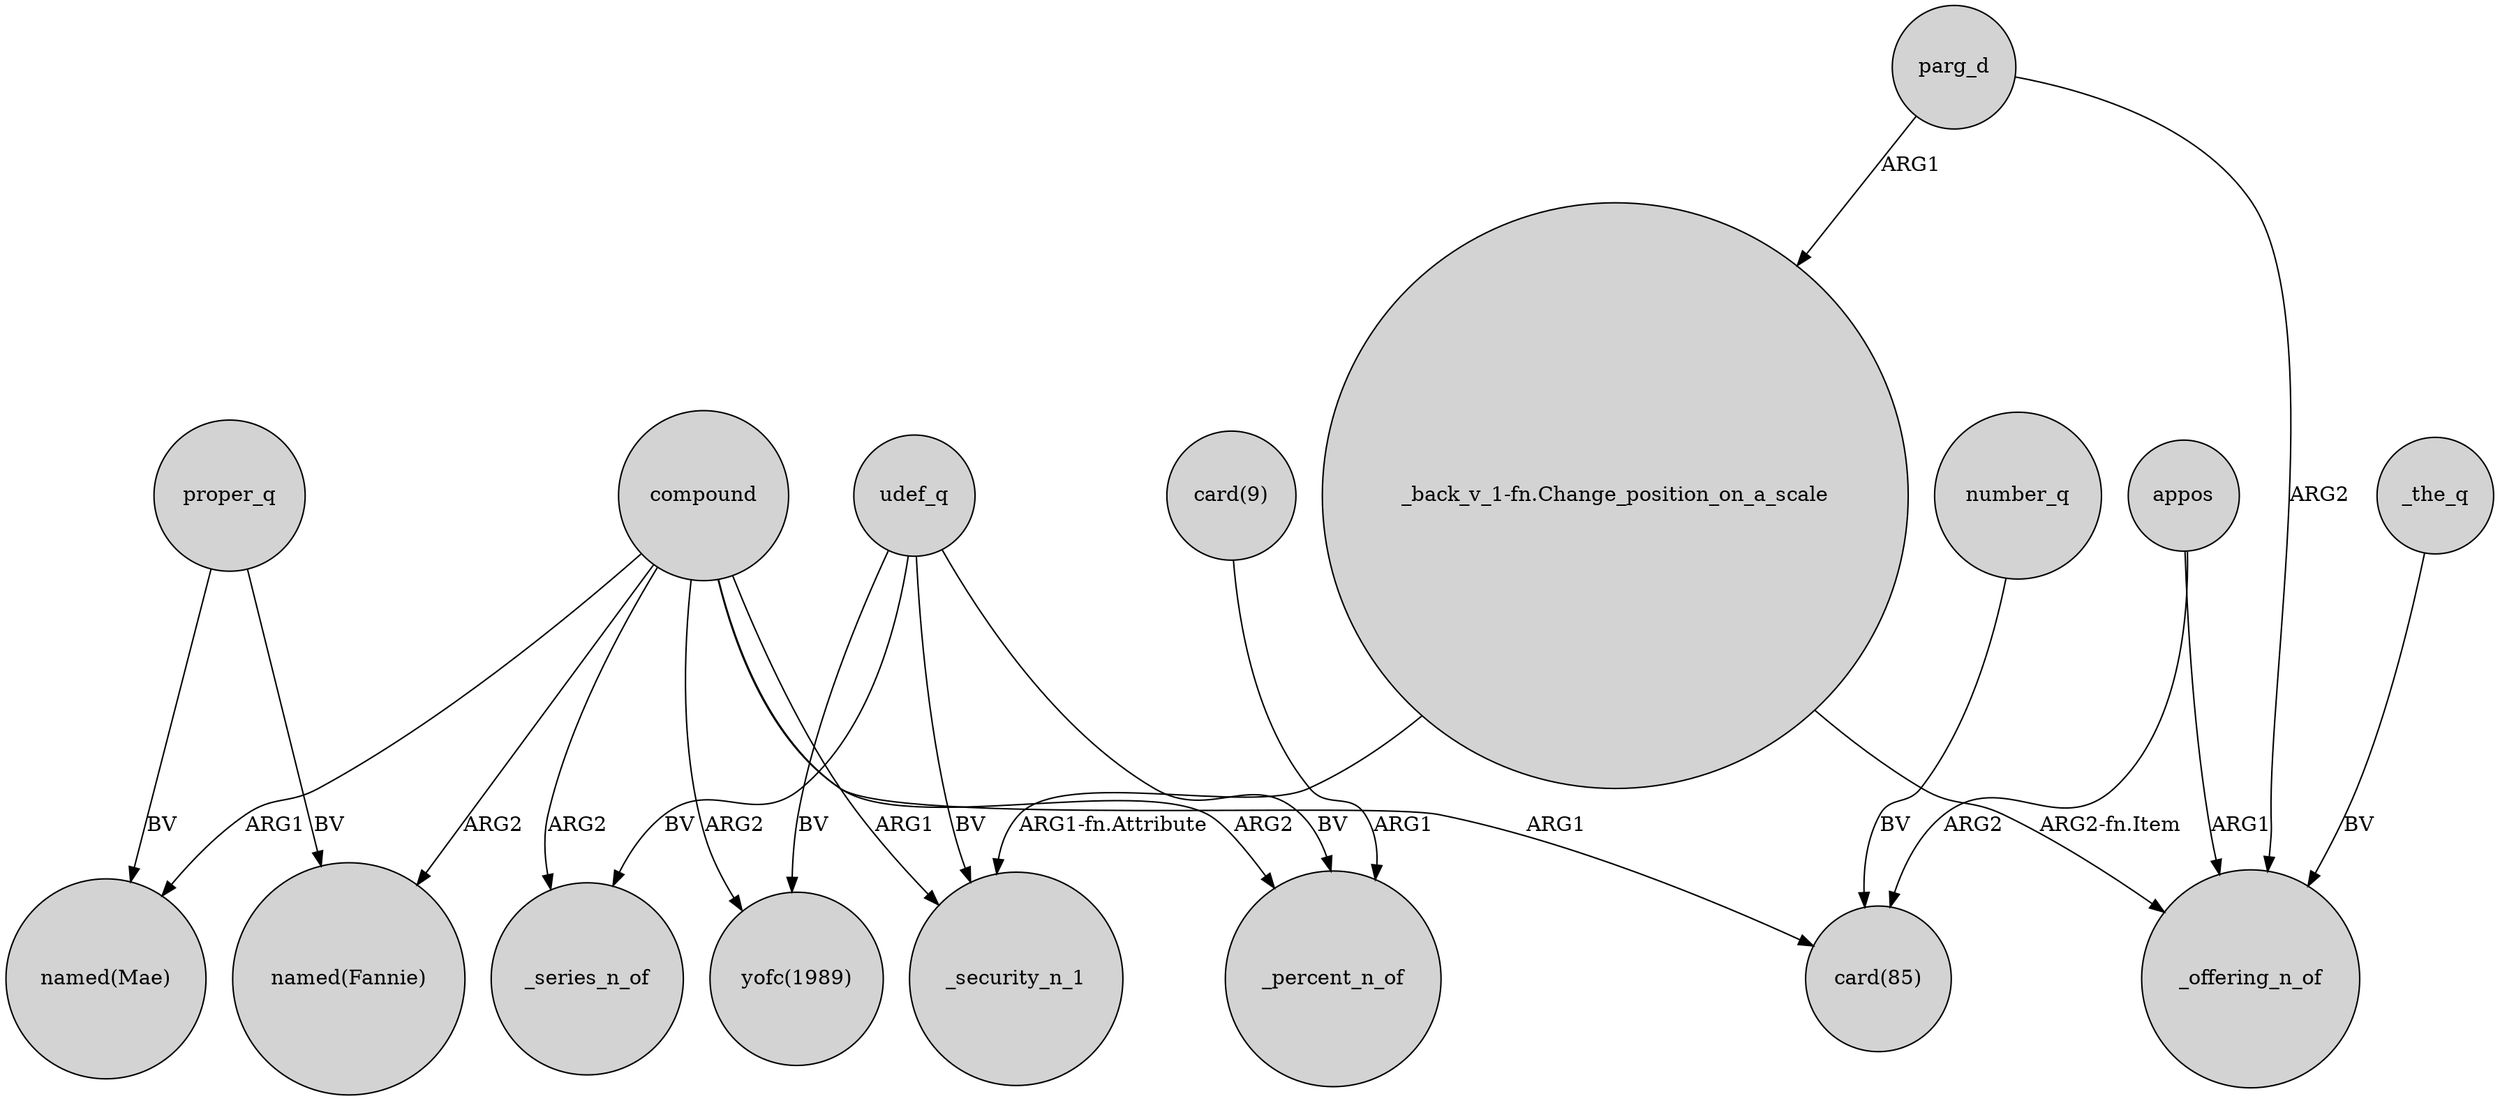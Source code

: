 digraph {
	node [shape=circle style=filled]
	compound -> "named(Mae)" [label=ARG1]
	number_q -> "card(85)" [label=BV]
	udef_q -> "yofc(1989)" [label=BV]
	"_back_v_1-fn.Change_position_on_a_scale" -> _offering_n_of [label="ARG2-fn.Item"]
	appos -> _offering_n_of [label=ARG1]
	"card(9)" -> _percent_n_of [label=ARG1]
	udef_q -> _security_n_1 [label=BV]
	proper_q -> "named(Mae)" [label=BV]
	udef_q -> _series_n_of [label=BV]
	compound -> "card(85)" [label=ARG1]
	compound -> _security_n_1 [label=ARG1]
	udef_q -> _percent_n_of [label=BV]
	compound -> _percent_n_of [label=ARG2]
	parg_d -> "_back_v_1-fn.Change_position_on_a_scale" [label=ARG1]
	_the_q -> _offering_n_of [label=BV]
	appos -> "card(85)" [label=ARG2]
	parg_d -> _offering_n_of [label=ARG2]
	compound -> _series_n_of [label=ARG2]
	"_back_v_1-fn.Change_position_on_a_scale" -> _security_n_1 [label="ARG1-fn.Attribute"]
	compound -> "named(Fannie)" [label=ARG2]
	compound -> "yofc(1989)" [label=ARG2]
	proper_q -> "named(Fannie)" [label=BV]
}
